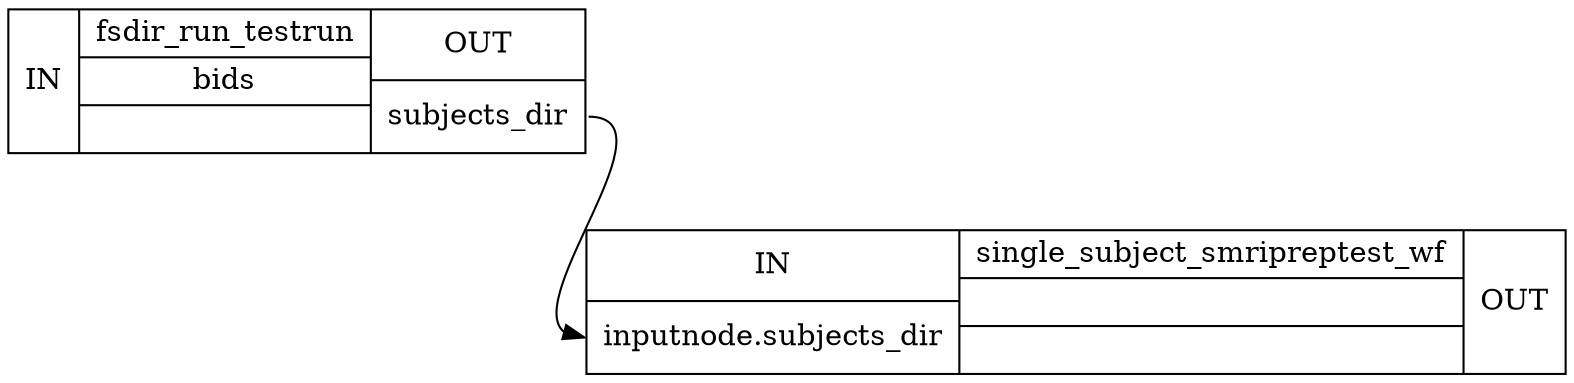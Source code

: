 digraph structs {
node [shape=record];
smriprep_wffsdir_run_testrun [label="{IN}|{ fsdir_run_testrun | bids |  }|{OUT|<outsubjectsdir> subjects_dir}"];
smriprep_wfsingle_subject_smripreptest_wf [label="{IN|<ininputnodesubjectsdir> inputnode.subjects_dir}|{ single_subject_smripreptest_wf |  |  }|{OUT}"];
smriprep_wffsdir_run_testrun:outsubjectsdir:e -> smriprep_wfsingle_subject_smripreptest_wf:ininputnodesubjectsdir:w;
}